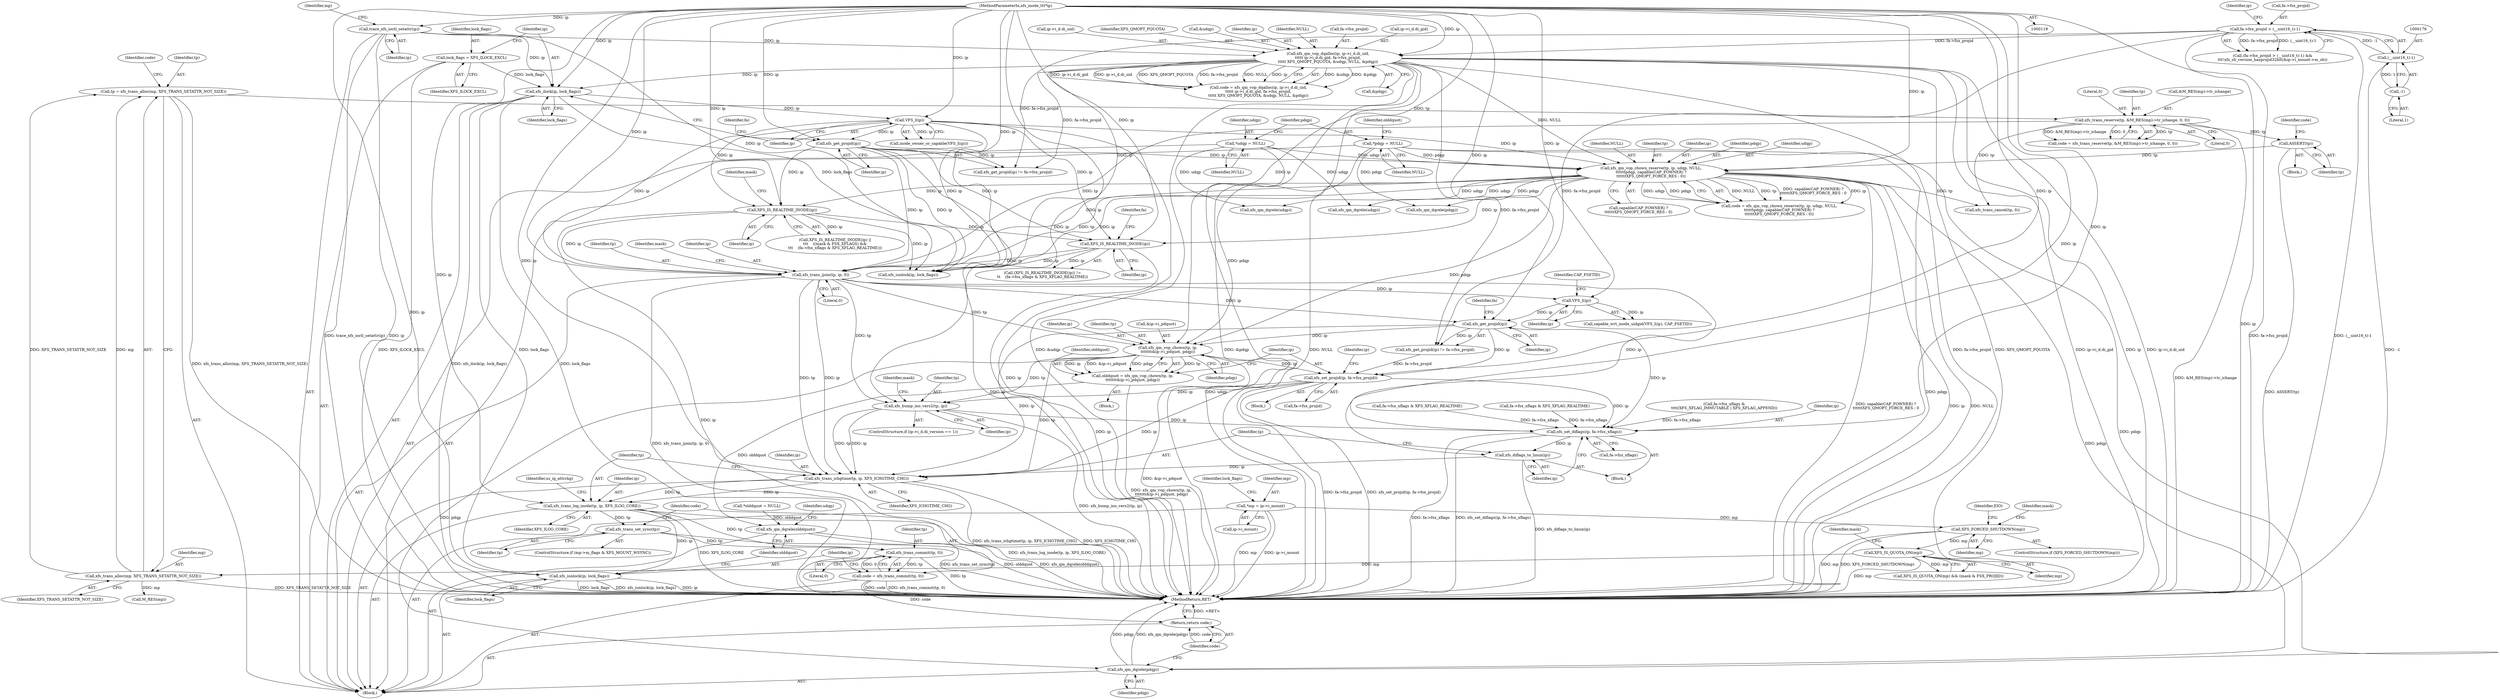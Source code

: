 digraph "0_linux_23adbe12ef7d3d4195e80800ab36b37bee28cd03_4@API" {
"1000583" [label="(Call,xfs_qm_vop_chown(tp, ip,\n\t\t\t\t\t\t\t&ip->i_pdquot, pdqp))"];
"1000531" [label="(Call,xfs_trans_ijoin(tp, ip, 0))"];
"1000232" [label="(Call,xfs_trans_reserve(tp, &M_RES(mp)->tr_ichange, 0, 0))"];
"1000225" [label="(Call,tp = xfs_trans_alloc(mp, XFS_TRANS_SETATTR_NOT_SIZE))"];
"1000227" [label="(Call,xfs_trans_alloc(mp, XFS_TRANS_SETATTR_NOT_SIZE))"];
"1000192" [label="(Call,XFS_IS_QUOTA_ON(mp))"];
"1000160" [label="(Call,XFS_FORCED_SHUTDOWN(mp))"];
"1000125" [label="(Call,*mp = ip->i_mount)"];
"1000295" [label="(Call,xfs_qm_vop_chown_reserve(tp, ip, udqp, NULL,\n\t\t\t\t\t\tpdqp, capable(CAP_FOWNER) ?\n\t\t\t\t\t\tXFS_QMOPT_FORCE_RES : 0))"];
"1000291" [label="(Call,ASSERT(tp))"];
"1000285" [label="(Call,xfs_get_projid(ip))"];
"1000253" [label="(Call,VFS_I(ip))"];
"1000247" [label="(Call,xfs_ilock(ip, lock_flags))"];
"1000200" [label="(Call,xfs_qm_vop_dqalloc(ip, ip->i_d.di_uid,\n\t\t\t\t\t ip->i_d.di_gid, fa->fsx_projid,\n\t\t\t\t\t XFS_QMOPT_PQUOTA, &udqp, NULL, &pdqp))"];
"1000148" [label="(Call,trace_xfs_ioctl_setattr(ip))"];
"1000120" [label="(MethodParameterIn,xfs_inode_t\t\t*ip)"];
"1000171" [label="(Call,fa->fsx_projid > (__uint16_t)-1)"];
"1000175" [label="(Call,(__uint16_t)-1)"];
"1000177" [label="(Call,-1)"];
"1000244" [label="(Call,lock_flags = XFS_ILOCK_EXCL)"];
"1000136" [label="(Call,*udqp = NULL)"];
"1000140" [label="(Call,*pdqp = NULL)"];
"1000449" [label="(Call,XFS_IS_REALTIME_INODE(ip))"];
"1000370" [label="(Call,XFS_IS_REALTIME_INODE(ip))"];
"1000568" [label="(Call,xfs_get_projid(ip))"];
"1000553" [label="(Call,VFS_I(ip))"];
"1000581" [label="(Call,olddquot = xfs_qm_vop_chown(tp, ip,\n\t\t\t\t\t\t\t&ip->i_pdquot, pdqp))"];
"1000664" [label="(Call,xfs_qm_dqrele(olddquot))"];
"1000591" [label="(Call,xfs_set_projid(ip, fa->fsx_projid))"];
"1000604" [label="(Call,xfs_bump_ino_vers2(tp, ip))"];
"1000631" [label="(Call,xfs_set_diflags(ip, fa->fsx_xflags))"];
"1000636" [label="(Call,xfs_diflags_to_linux(ip))"];
"1000638" [label="(Call,xfs_trans_ichgtime(tp, ip, XFS_ICHGTIME_CHG))"];
"1000642" [label="(Call,xfs_trans_log_inode(tp, ip, XFS_ILOG_CORE))"];
"1000654" [label="(Call,xfs_trans_set_sync(tp))"];
"1000658" [label="(Call,xfs_trans_commit(tp, 0))"];
"1000656" [label="(Call,code = xfs_trans_commit(tp, 0))"];
"1000670" [label="(Return,return code;)"];
"1000661" [label="(Call,xfs_iunlock(ip, lock_flags))"];
"1000668" [label="(Call,xfs_qm_dqrele(pdqp))"];
"1000656" [label="(Call,code = xfs_trans_commit(tp, 0))"];
"1000605" [label="(Identifier,tp)"];
"1000240" [label="(Literal,0)"];
"1000192" [label="(Call,XFS_IS_QUOTA_ON(mp))"];
"1000671" [label="(Identifier,code)"];
"1000532" [label="(Identifier,tp)"];
"1000371" [label="(Identifier,ip)"];
"1000648" [label="(ControlStructure,if (mp->m_flags & XFS_MOUNT_WSYNC))"];
"1000219" [label="(Call,&pdqp)"];
"1000291" [label="(Call,ASSERT(tp))"];
"1000285" [label="(Call,xfs_get_projid(ip))"];
"1000125" [label="(Call,*mp = ip->i_mount)"];
"1000369" [label="(Call,XFS_IS_REALTIME_INODE(ip) ||\n\t\t\t    ((mask & FSX_XFLAGS) &&\n\t\t\t    (fa->fsx_xflags & XFS_XFLAG_REALTIME)))"];
"1000670" [label="(Return,return code;)"];
"1000537" [label="(Identifier,mask)"];
"1000585" [label="(Identifier,ip)"];
"1000231" [label="(Identifier,code)"];
"1000300" [label="(Identifier,pdqp)"];
"1000133" [label="(Identifier,lock_flags)"];
"1000202" [label="(Call,ip->i_d.di_uid)"];
"1000140" [label="(Call,*pdqp = NULL)"];
"1000569" [label="(Identifier,ip)"];
"1000227" [label="(Call,xfs_trans_alloc(mp, XFS_TRANS_SETATTR_NOT_SIZE))"];
"1000666" [label="(Call,xfs_qm_dqrele(udqp))"];
"1000172" [label="(Call,fa->fsx_projid)"];
"1000290" [label="(Block,)"];
"1000230" [label="(Call,code = xfs_trans_reserve(tp, &M_RES(mp)->tr_ichange, 0, 0))"];
"1000592" [label="(Identifier,ip)"];
"1000606" [label="(Identifier,ip)"];
"1000232" [label="(Call,xfs_trans_reserve(tp, &M_RES(mp)->tr_ichange, 0, 0))"];
"1000568" [label="(Call,xfs_get_projid(ip))"];
"1000573" [label="(Block,)"];
"1000667" [label="(Identifier,udqp)"];
"1000293" [label="(Call,code = xfs_qm_vop_chown_reserve(tp, ip, udqp, NULL,\n\t\t\t\t\t\tpdqp, capable(CAP_FOWNER) ?\n\t\t\t\t\t\tXFS_QMOPT_FORCE_RES : 0))"];
"1000662" [label="(Identifier,ip)"];
"1000374" [label="(Identifier,mask)"];
"1000642" [label="(Call,xfs_trans_log_inode(tp, ip, XFS_ILOG_CORE))"];
"1000448" [label="(Call,(XFS_IS_REALTIME_INODE(ip)) !=\n\t\t    (fa->fsx_xflags & XFS_XFLAG_REALTIME))"];
"1000687" [label="(MethodReturn,RET)"];
"1000292" [label="(Identifier,tp)"];
"1000582" [label="(Identifier,olddquot)"];
"1000127" [label="(Call,ip->i_mount)"];
"1000664" [label="(Call,xfs_qm_dqrele(olddquot))"];
"1000534" [label="(Literal,0)"];
"1000239" [label="(Literal,0)"];
"1000590" [label="(Identifier,pdqp)"];
"1000658" [label="(Call,xfs_trans_commit(tp, 0))"];
"1000637" [label="(Identifier,ip)"];
"1000286" [label="(Identifier,ip)"];
"1000200" [label="(Call,xfs_qm_vop_dqalloc(ip, ip->i_d.di_uid,\n\t\t\t\t\t ip->i_d.di_gid, fa->fsx_projid,\n\t\t\t\t\t XFS_QMOPT_PQUOTA, &udqp, NULL, &pdqp))"];
"1000644" [label="(Identifier,ip)"];
"1000450" [label="(Identifier,ip)"];
"1000246" [label="(Identifier,XFS_ILOCK_EXCL)"];
"1000249" [label="(Identifier,lock_flags)"];
"1000137" [label="(Identifier,udqp)"];
"1000370" [label="(Call,XFS_IS_REALTIME_INODE(ip))"];
"1000555" [label="(Identifier,CAP_FSETID)"];
"1000609" [label="(Identifier,mask)"];
"1000294" [label="(Identifier,code)"];
"1000215" [label="(Identifier,XFS_QMOPT_PQUOTA)"];
"1000659" [label="(Identifier,tp)"];
"1000164" [label="(Identifier,EIO)"];
"1000171" [label="(Call,fa->fsx_projid > (__uint16_t)-1)"];
"1000580" [label="(Block,)"];
"1000554" [label="(Identifier,ip)"];
"1000660" [label="(Literal,0)"];
"1000661" [label="(Call,xfs_iunlock(ip, lock_flags))"];
"1000533" [label="(Identifier,ip)"];
"1000673" [label="(Call,xfs_qm_dqrele(udqp))"];
"1000645" [label="(Identifier,XFS_ILOG_CORE)"];
"1000288" [label="(Identifier,fa)"];
"1000453" [label="(Identifier,fa)"];
"1000631" [label="(Call,xfs_set_diflags(ip, fa->fsx_xflags))"];
"1000177" [label="(Call,-1)"];
"1000654" [label="(Call,xfs_trans_set_sync(tp))"];
"1000284" [label="(Call,xfs_get_projid(ip) != fa->fsx_projid)"];
"1000216" [label="(Call,&udqp)"];
"1000149" [label="(Identifier,ip)"];
"1000463" [label="(Call,fa->fsx_xflags & XFS_XFLAG_REALTIME)"];
"1000244" [label="(Call,lock_flags = XFS_ILOCK_EXCL)"];
"1000233" [label="(Identifier,tp)"];
"1000168" [label="(Identifier,mask)"];
"1000583" [label="(Call,xfs_qm_vop_chown(tp, ip,\n\t\t\t\t\t\t\t&ip->i_pdquot, pdqp))"];
"1000515" [label="(Call,fa->fsx_xflags &\n\t\t\t\t(XFS_XFLAG_IMMUTABLE | XFS_XFLAG_APPEND))"];
"1000571" [label="(Identifier,fa)"];
"1000248" [label="(Identifier,ip)"];
"1000254" [label="(Identifier,ip)"];
"1000677" [label="(Call,xfs_trans_cancel(tp, 0))"];
"1000170" [label="(Call,(fa->fsx_projid > (__uint16_t)-1) &&\n\t\t\t!xfs_sb_version_hasprojid32bit(&ip->i_mount->m_sb))"];
"1000301" [label="(Call,capable(CAP_FOWNER) ?\n\t\t\t\t\t\tXFS_QMOPT_FORCE_RES : 0)"];
"1000636" [label="(Call,xfs_diflags_to_linux(ip))"];
"1000584" [label="(Identifier,tp)"];
"1000639" [label="(Identifier,tp)"];
"1000604" [label="(Call,xfs_bump_ino_vers2(tp, ip))"];
"1000144" [label="(Call,*olddquot = NULL)"];
"1000449" [label="(Call,XFS_IS_REALTIME_INODE(ip))"];
"1000193" [label="(Identifier,mp)"];
"1000178" [label="(Literal,1)"];
"1000641" [label="(Identifier,XFS_ICHGTIME_CHG)"];
"1000138" [label="(Identifier,NULL)"];
"1000552" [label="(Call,capable_wrt_inode_uidgid(VFS_I(ip), CAP_FSETID))"];
"1000142" [label="(Identifier,NULL)"];
"1000295" [label="(Call,xfs_qm_vop_chown_reserve(tp, ip, udqp, NULL,\n\t\t\t\t\t\tpdqp, capable(CAP_FOWNER) ?\n\t\t\t\t\t\tXFS_QMOPT_FORCE_RES : 0))"];
"1000633" [label="(Call,fa->fsx_xflags)"];
"1000655" [label="(Identifier,tp)"];
"1000298" [label="(Identifier,udqp)"];
"1000226" [label="(Identifier,tp)"];
"1000632" [label="(Identifier,ip)"];
"1000643" [label="(Identifier,tp)"];
"1000581" [label="(Call,olddquot = xfs_qm_vop_chown(tp, ip,\n\t\t\t\t\t\t\t&ip->i_pdquot, pdqp))"];
"1000591" [label="(Call,xfs_set_projid(ip, fa->fsx_projid))"];
"1000299" [label="(Identifier,NULL)"];
"1000596" [label="(ControlStructure,if (ip->i_d.di_version == 1))"];
"1000586" [label="(Call,&ip->i_pdquot)"];
"1000236" [label="(Call,M_RES(mp))"];
"1000120" [label="(MethodParameterIn,xfs_inode_t\t\t*ip)"];
"1000668" [label="(Call,xfs_qm_dqrele(pdqp))"];
"1000161" [label="(Identifier,mp)"];
"1000253" [label="(Call,VFS_I(ip))"];
"1000201" [label="(Identifier,ip)"];
"1000296" [label="(Identifier,tp)"];
"1000145" [label="(Identifier,olddquot)"];
"1000630" [label="(Block,)"];
"1000245" [label="(Identifier,lock_flags)"];
"1000153" [label="(Identifier,mp)"];
"1000531" [label="(Call,xfs_trans_ijoin(tp, ip, 0))"];
"1000123" [label="(Block,)"];
"1000234" [label="(Call,&M_RES(mp)->tr_ichange)"];
"1000638" [label="(Call,xfs_trans_ichgtime(tp, ip, XFS_ICHGTIME_CHG))"];
"1000136" [label="(Call,*udqp = NULL)"];
"1000682" [label="(Call,xfs_iunlock(ip, lock_flags))"];
"1000252" [label="(Call,inode_owner_or_capable(VFS_I(ip)))"];
"1000212" [label="(Call,fa->fsx_projid)"];
"1000148" [label="(Call,trace_xfs_ioctl_setattr(ip))"];
"1000126" [label="(Identifier,mp)"];
"1000159" [label="(ControlStructure,if (XFS_FORCED_SHUTDOWN(mp)))"];
"1000640" [label="(Identifier,ip)"];
"1000184" [label="(Identifier,ip)"];
"1000218" [label="(Identifier,NULL)"];
"1000207" [label="(Call,ip->i_d.di_gid)"];
"1000553" [label="(Call,VFS_I(ip))"];
"1000229" [label="(Identifier,XFS_TRANS_SETATTR_NOT_SIZE)"];
"1000228" [label="(Identifier,mp)"];
"1000675" [label="(Call,xfs_qm_dqrele(pdqp))"];
"1000657" [label="(Identifier,code)"];
"1000669" [label="(Identifier,pdqp)"];
"1000225" [label="(Call,tp = xfs_trans_alloc(mp, XFS_TRANS_SETATTR_NOT_SIZE))"];
"1000663" [label="(Identifier,lock_flags)"];
"1000600" [label="(Identifier,ip)"];
"1000195" [label="(Identifier,mask)"];
"1000141" [label="(Identifier,pdqp)"];
"1000247" [label="(Call,xfs_ilock(ip, lock_flags))"];
"1000593" [label="(Call,fa->fsx_projid)"];
"1000198" [label="(Call,code = xfs_qm_vop_dqalloc(ip, ip->i_d.di_uid,\n\t\t\t\t\t ip->i_d.di_gid, fa->fsx_projid,\n\t\t\t\t\t XFS_QMOPT_PQUOTA, &udqp, NULL, &pdqp))"];
"1000191" [label="(Call,XFS_IS_QUOTA_ON(mp) && (mask & FSX_PROJID))"];
"1000297" [label="(Identifier,ip)"];
"1000665" [label="(Identifier,olddquot)"];
"1000647" [label="(Identifier,xs_ig_attrchg)"];
"1000160" [label="(Call,XFS_FORCED_SHUTDOWN(mp))"];
"1000175" [label="(Call,(__uint16_t)-1)"];
"1000376" [label="(Call,fa->fsx_xflags & XFS_XFLAG_REALTIME)"];
"1000567" [label="(Call,xfs_get_projid(ip) != fa->fsx_projid)"];
"1000583" -> "1000581"  [label="AST: "];
"1000583" -> "1000590"  [label="CFG: "];
"1000584" -> "1000583"  [label="AST: "];
"1000585" -> "1000583"  [label="AST: "];
"1000586" -> "1000583"  [label="AST: "];
"1000590" -> "1000583"  [label="AST: "];
"1000581" -> "1000583"  [label="CFG: "];
"1000583" -> "1000687"  [label="DDG: &ip->i_pdquot"];
"1000583" -> "1000581"  [label="DDG: tp"];
"1000583" -> "1000581"  [label="DDG: ip"];
"1000583" -> "1000581"  [label="DDG: &ip->i_pdquot"];
"1000583" -> "1000581"  [label="DDG: pdqp"];
"1000531" -> "1000583"  [label="DDG: tp"];
"1000568" -> "1000583"  [label="DDG: ip"];
"1000120" -> "1000583"  [label="DDG: ip"];
"1000140" -> "1000583"  [label="DDG: pdqp"];
"1000295" -> "1000583"  [label="DDG: pdqp"];
"1000583" -> "1000591"  [label="DDG: ip"];
"1000583" -> "1000604"  [label="DDG: tp"];
"1000583" -> "1000638"  [label="DDG: tp"];
"1000583" -> "1000668"  [label="DDG: pdqp"];
"1000531" -> "1000123"  [label="AST: "];
"1000531" -> "1000534"  [label="CFG: "];
"1000532" -> "1000531"  [label="AST: "];
"1000533" -> "1000531"  [label="AST: "];
"1000534" -> "1000531"  [label="AST: "];
"1000537" -> "1000531"  [label="CFG: "];
"1000531" -> "1000687"  [label="DDG: xfs_trans_ijoin(tp, ip, 0)"];
"1000232" -> "1000531"  [label="DDG: tp"];
"1000295" -> "1000531"  [label="DDG: tp"];
"1000295" -> "1000531"  [label="DDG: ip"];
"1000285" -> "1000531"  [label="DDG: ip"];
"1000253" -> "1000531"  [label="DDG: ip"];
"1000449" -> "1000531"  [label="DDG: ip"];
"1000370" -> "1000531"  [label="DDG: ip"];
"1000120" -> "1000531"  [label="DDG: ip"];
"1000531" -> "1000553"  [label="DDG: ip"];
"1000531" -> "1000568"  [label="DDG: ip"];
"1000531" -> "1000604"  [label="DDG: tp"];
"1000531" -> "1000631"  [label="DDG: ip"];
"1000531" -> "1000638"  [label="DDG: tp"];
"1000531" -> "1000638"  [label="DDG: ip"];
"1000232" -> "1000230"  [label="AST: "];
"1000232" -> "1000240"  [label="CFG: "];
"1000233" -> "1000232"  [label="AST: "];
"1000234" -> "1000232"  [label="AST: "];
"1000239" -> "1000232"  [label="AST: "];
"1000240" -> "1000232"  [label="AST: "];
"1000230" -> "1000232"  [label="CFG: "];
"1000232" -> "1000687"  [label="DDG: &M_RES(mp)->tr_ichange"];
"1000232" -> "1000230"  [label="DDG: tp"];
"1000232" -> "1000230"  [label="DDG: &M_RES(mp)->tr_ichange"];
"1000232" -> "1000230"  [label="DDG: 0"];
"1000225" -> "1000232"  [label="DDG: tp"];
"1000232" -> "1000291"  [label="DDG: tp"];
"1000232" -> "1000677"  [label="DDG: tp"];
"1000225" -> "1000123"  [label="AST: "];
"1000225" -> "1000227"  [label="CFG: "];
"1000226" -> "1000225"  [label="AST: "];
"1000227" -> "1000225"  [label="AST: "];
"1000231" -> "1000225"  [label="CFG: "];
"1000225" -> "1000687"  [label="DDG: xfs_trans_alloc(mp, XFS_TRANS_SETATTR_NOT_SIZE)"];
"1000227" -> "1000225"  [label="DDG: mp"];
"1000227" -> "1000225"  [label="DDG: XFS_TRANS_SETATTR_NOT_SIZE"];
"1000227" -> "1000229"  [label="CFG: "];
"1000228" -> "1000227"  [label="AST: "];
"1000229" -> "1000227"  [label="AST: "];
"1000227" -> "1000687"  [label="DDG: XFS_TRANS_SETATTR_NOT_SIZE"];
"1000192" -> "1000227"  [label="DDG: mp"];
"1000227" -> "1000236"  [label="DDG: mp"];
"1000192" -> "1000191"  [label="AST: "];
"1000192" -> "1000193"  [label="CFG: "];
"1000193" -> "1000192"  [label="AST: "];
"1000195" -> "1000192"  [label="CFG: "];
"1000191" -> "1000192"  [label="CFG: "];
"1000192" -> "1000687"  [label="DDG: mp"];
"1000192" -> "1000191"  [label="DDG: mp"];
"1000160" -> "1000192"  [label="DDG: mp"];
"1000160" -> "1000159"  [label="AST: "];
"1000160" -> "1000161"  [label="CFG: "];
"1000161" -> "1000160"  [label="AST: "];
"1000164" -> "1000160"  [label="CFG: "];
"1000168" -> "1000160"  [label="CFG: "];
"1000160" -> "1000687"  [label="DDG: XFS_FORCED_SHUTDOWN(mp)"];
"1000160" -> "1000687"  [label="DDG: mp"];
"1000125" -> "1000160"  [label="DDG: mp"];
"1000125" -> "1000123"  [label="AST: "];
"1000125" -> "1000127"  [label="CFG: "];
"1000126" -> "1000125"  [label="AST: "];
"1000127" -> "1000125"  [label="AST: "];
"1000133" -> "1000125"  [label="CFG: "];
"1000125" -> "1000687"  [label="DDG: mp"];
"1000125" -> "1000687"  [label="DDG: ip->i_mount"];
"1000295" -> "1000293"  [label="AST: "];
"1000295" -> "1000301"  [label="CFG: "];
"1000296" -> "1000295"  [label="AST: "];
"1000297" -> "1000295"  [label="AST: "];
"1000298" -> "1000295"  [label="AST: "];
"1000299" -> "1000295"  [label="AST: "];
"1000300" -> "1000295"  [label="AST: "];
"1000301" -> "1000295"  [label="AST: "];
"1000293" -> "1000295"  [label="CFG: "];
"1000295" -> "1000687"  [label="DDG: NULL"];
"1000295" -> "1000687"  [label="DDG: capable(CAP_FOWNER) ?\n\t\t\t\t\t\tXFS_QMOPT_FORCE_RES : 0"];
"1000295" -> "1000687"  [label="DDG: ip"];
"1000295" -> "1000293"  [label="DDG: NULL"];
"1000295" -> "1000293"  [label="DDG: tp"];
"1000295" -> "1000293"  [label="DDG: capable(CAP_FOWNER) ?\n\t\t\t\t\t\tXFS_QMOPT_FORCE_RES : 0"];
"1000295" -> "1000293"  [label="DDG: ip"];
"1000295" -> "1000293"  [label="DDG: udqp"];
"1000295" -> "1000293"  [label="DDG: pdqp"];
"1000291" -> "1000295"  [label="DDG: tp"];
"1000285" -> "1000295"  [label="DDG: ip"];
"1000253" -> "1000295"  [label="DDG: ip"];
"1000120" -> "1000295"  [label="DDG: ip"];
"1000136" -> "1000295"  [label="DDG: udqp"];
"1000200" -> "1000295"  [label="DDG: NULL"];
"1000140" -> "1000295"  [label="DDG: pdqp"];
"1000295" -> "1000370"  [label="DDG: ip"];
"1000295" -> "1000449"  [label="DDG: ip"];
"1000295" -> "1000666"  [label="DDG: udqp"];
"1000295" -> "1000668"  [label="DDG: pdqp"];
"1000295" -> "1000673"  [label="DDG: udqp"];
"1000295" -> "1000675"  [label="DDG: pdqp"];
"1000295" -> "1000677"  [label="DDG: tp"];
"1000295" -> "1000682"  [label="DDG: ip"];
"1000291" -> "1000290"  [label="AST: "];
"1000291" -> "1000292"  [label="CFG: "];
"1000292" -> "1000291"  [label="AST: "];
"1000294" -> "1000291"  [label="CFG: "];
"1000291" -> "1000687"  [label="DDG: ASSERT(tp)"];
"1000285" -> "1000284"  [label="AST: "];
"1000285" -> "1000286"  [label="CFG: "];
"1000286" -> "1000285"  [label="AST: "];
"1000288" -> "1000285"  [label="CFG: "];
"1000285" -> "1000687"  [label="DDG: ip"];
"1000285" -> "1000284"  [label="DDG: ip"];
"1000253" -> "1000285"  [label="DDG: ip"];
"1000120" -> "1000285"  [label="DDG: ip"];
"1000285" -> "1000370"  [label="DDG: ip"];
"1000285" -> "1000449"  [label="DDG: ip"];
"1000285" -> "1000682"  [label="DDG: ip"];
"1000253" -> "1000252"  [label="AST: "];
"1000253" -> "1000254"  [label="CFG: "];
"1000254" -> "1000253"  [label="AST: "];
"1000252" -> "1000253"  [label="CFG: "];
"1000253" -> "1000687"  [label="DDG: ip"];
"1000253" -> "1000252"  [label="DDG: ip"];
"1000247" -> "1000253"  [label="DDG: ip"];
"1000120" -> "1000253"  [label="DDG: ip"];
"1000253" -> "1000370"  [label="DDG: ip"];
"1000253" -> "1000449"  [label="DDG: ip"];
"1000253" -> "1000682"  [label="DDG: ip"];
"1000247" -> "1000123"  [label="AST: "];
"1000247" -> "1000249"  [label="CFG: "];
"1000248" -> "1000247"  [label="AST: "];
"1000249" -> "1000247"  [label="AST: "];
"1000254" -> "1000247"  [label="CFG: "];
"1000247" -> "1000687"  [label="DDG: xfs_ilock(ip, lock_flags)"];
"1000247" -> "1000687"  [label="DDG: lock_flags"];
"1000200" -> "1000247"  [label="DDG: ip"];
"1000148" -> "1000247"  [label="DDG: ip"];
"1000120" -> "1000247"  [label="DDG: ip"];
"1000244" -> "1000247"  [label="DDG: lock_flags"];
"1000247" -> "1000661"  [label="DDG: lock_flags"];
"1000247" -> "1000682"  [label="DDG: lock_flags"];
"1000200" -> "1000198"  [label="AST: "];
"1000200" -> "1000219"  [label="CFG: "];
"1000201" -> "1000200"  [label="AST: "];
"1000202" -> "1000200"  [label="AST: "];
"1000207" -> "1000200"  [label="AST: "];
"1000212" -> "1000200"  [label="AST: "];
"1000215" -> "1000200"  [label="AST: "];
"1000216" -> "1000200"  [label="AST: "];
"1000218" -> "1000200"  [label="AST: "];
"1000219" -> "1000200"  [label="AST: "];
"1000198" -> "1000200"  [label="CFG: "];
"1000200" -> "1000687"  [label="DDG: ip"];
"1000200" -> "1000687"  [label="DDG: &udqp"];
"1000200" -> "1000687"  [label="DDG: &pdqp"];
"1000200" -> "1000687"  [label="DDG: NULL"];
"1000200" -> "1000687"  [label="DDG: ip->i_d.di_gid"];
"1000200" -> "1000687"  [label="DDG: fa->fsx_projid"];
"1000200" -> "1000687"  [label="DDG: XFS_QMOPT_PQUOTA"];
"1000200" -> "1000687"  [label="DDG: ip->i_d.di_uid"];
"1000200" -> "1000198"  [label="DDG: &udqp"];
"1000200" -> "1000198"  [label="DDG: &pdqp"];
"1000200" -> "1000198"  [label="DDG: ip->i_d.di_gid"];
"1000200" -> "1000198"  [label="DDG: ip->i_d.di_uid"];
"1000200" -> "1000198"  [label="DDG: XFS_QMOPT_PQUOTA"];
"1000200" -> "1000198"  [label="DDG: fa->fsx_projid"];
"1000200" -> "1000198"  [label="DDG: NULL"];
"1000200" -> "1000198"  [label="DDG: ip"];
"1000148" -> "1000200"  [label="DDG: ip"];
"1000120" -> "1000200"  [label="DDG: ip"];
"1000171" -> "1000200"  [label="DDG: fa->fsx_projid"];
"1000200" -> "1000284"  [label="DDG: fa->fsx_projid"];
"1000200" -> "1000567"  [label="DDG: fa->fsx_projid"];
"1000200" -> "1000682"  [label="DDG: ip"];
"1000148" -> "1000123"  [label="AST: "];
"1000148" -> "1000149"  [label="CFG: "];
"1000149" -> "1000148"  [label="AST: "];
"1000153" -> "1000148"  [label="CFG: "];
"1000148" -> "1000687"  [label="DDG: ip"];
"1000148" -> "1000687"  [label="DDG: trace_xfs_ioctl_setattr(ip)"];
"1000120" -> "1000148"  [label="DDG: ip"];
"1000148" -> "1000682"  [label="DDG: ip"];
"1000120" -> "1000119"  [label="AST: "];
"1000120" -> "1000687"  [label="DDG: ip"];
"1000120" -> "1000370"  [label="DDG: ip"];
"1000120" -> "1000449"  [label="DDG: ip"];
"1000120" -> "1000553"  [label="DDG: ip"];
"1000120" -> "1000568"  [label="DDG: ip"];
"1000120" -> "1000591"  [label="DDG: ip"];
"1000120" -> "1000604"  [label="DDG: ip"];
"1000120" -> "1000631"  [label="DDG: ip"];
"1000120" -> "1000636"  [label="DDG: ip"];
"1000120" -> "1000638"  [label="DDG: ip"];
"1000120" -> "1000642"  [label="DDG: ip"];
"1000120" -> "1000661"  [label="DDG: ip"];
"1000120" -> "1000682"  [label="DDG: ip"];
"1000171" -> "1000170"  [label="AST: "];
"1000171" -> "1000175"  [label="CFG: "];
"1000172" -> "1000171"  [label="AST: "];
"1000175" -> "1000171"  [label="AST: "];
"1000184" -> "1000171"  [label="CFG: "];
"1000170" -> "1000171"  [label="CFG: "];
"1000171" -> "1000687"  [label="DDG: fa->fsx_projid"];
"1000171" -> "1000687"  [label="DDG: (__uint16_t)-1"];
"1000171" -> "1000170"  [label="DDG: fa->fsx_projid"];
"1000171" -> "1000170"  [label="DDG: (__uint16_t)-1"];
"1000175" -> "1000171"  [label="DDG: -1"];
"1000171" -> "1000284"  [label="DDG: fa->fsx_projid"];
"1000171" -> "1000567"  [label="DDG: fa->fsx_projid"];
"1000175" -> "1000177"  [label="CFG: "];
"1000176" -> "1000175"  [label="AST: "];
"1000177" -> "1000175"  [label="AST: "];
"1000175" -> "1000687"  [label="DDG: -1"];
"1000177" -> "1000175"  [label="DDG: 1"];
"1000177" -> "1000178"  [label="CFG: "];
"1000178" -> "1000177"  [label="AST: "];
"1000244" -> "1000123"  [label="AST: "];
"1000244" -> "1000246"  [label="CFG: "];
"1000245" -> "1000244"  [label="AST: "];
"1000246" -> "1000244"  [label="AST: "];
"1000248" -> "1000244"  [label="CFG: "];
"1000244" -> "1000687"  [label="DDG: XFS_ILOCK_EXCL"];
"1000136" -> "1000123"  [label="AST: "];
"1000136" -> "1000138"  [label="CFG: "];
"1000137" -> "1000136"  [label="AST: "];
"1000138" -> "1000136"  [label="AST: "];
"1000141" -> "1000136"  [label="CFG: "];
"1000136" -> "1000687"  [label="DDG: udqp"];
"1000136" -> "1000666"  [label="DDG: udqp"];
"1000136" -> "1000673"  [label="DDG: udqp"];
"1000140" -> "1000123"  [label="AST: "];
"1000140" -> "1000142"  [label="CFG: "];
"1000141" -> "1000140"  [label="AST: "];
"1000142" -> "1000140"  [label="AST: "];
"1000145" -> "1000140"  [label="CFG: "];
"1000140" -> "1000687"  [label="DDG: pdqp"];
"1000140" -> "1000668"  [label="DDG: pdqp"];
"1000140" -> "1000675"  [label="DDG: pdqp"];
"1000449" -> "1000448"  [label="AST: "];
"1000449" -> "1000450"  [label="CFG: "];
"1000450" -> "1000449"  [label="AST: "];
"1000453" -> "1000449"  [label="CFG: "];
"1000449" -> "1000687"  [label="DDG: ip"];
"1000449" -> "1000448"  [label="DDG: ip"];
"1000370" -> "1000449"  [label="DDG: ip"];
"1000449" -> "1000682"  [label="DDG: ip"];
"1000370" -> "1000369"  [label="AST: "];
"1000370" -> "1000371"  [label="CFG: "];
"1000371" -> "1000370"  [label="AST: "];
"1000374" -> "1000370"  [label="CFG: "];
"1000369" -> "1000370"  [label="CFG: "];
"1000370" -> "1000687"  [label="DDG: ip"];
"1000370" -> "1000369"  [label="DDG: ip"];
"1000370" -> "1000682"  [label="DDG: ip"];
"1000568" -> "1000567"  [label="AST: "];
"1000568" -> "1000569"  [label="CFG: "];
"1000569" -> "1000568"  [label="AST: "];
"1000571" -> "1000568"  [label="CFG: "];
"1000568" -> "1000567"  [label="DDG: ip"];
"1000553" -> "1000568"  [label="DDG: ip"];
"1000568" -> "1000591"  [label="DDG: ip"];
"1000568" -> "1000631"  [label="DDG: ip"];
"1000568" -> "1000638"  [label="DDG: ip"];
"1000553" -> "1000552"  [label="AST: "];
"1000553" -> "1000554"  [label="CFG: "];
"1000554" -> "1000553"  [label="AST: "];
"1000555" -> "1000553"  [label="CFG: "];
"1000553" -> "1000552"  [label="DDG: ip"];
"1000581" -> "1000580"  [label="AST: "];
"1000582" -> "1000581"  [label="AST: "];
"1000592" -> "1000581"  [label="CFG: "];
"1000581" -> "1000687"  [label="DDG: xfs_qm_vop_chown(tp, ip,\n\t\t\t\t\t\t\t&ip->i_pdquot, pdqp)"];
"1000581" -> "1000664"  [label="DDG: olddquot"];
"1000664" -> "1000123"  [label="AST: "];
"1000664" -> "1000665"  [label="CFG: "];
"1000665" -> "1000664"  [label="AST: "];
"1000667" -> "1000664"  [label="CFG: "];
"1000664" -> "1000687"  [label="DDG: xfs_qm_dqrele(olddquot)"];
"1000664" -> "1000687"  [label="DDG: olddquot"];
"1000144" -> "1000664"  [label="DDG: olddquot"];
"1000591" -> "1000573"  [label="AST: "];
"1000591" -> "1000593"  [label="CFG: "];
"1000592" -> "1000591"  [label="AST: "];
"1000593" -> "1000591"  [label="AST: "];
"1000600" -> "1000591"  [label="CFG: "];
"1000591" -> "1000687"  [label="DDG: xfs_set_projid(ip, fa->fsx_projid)"];
"1000591" -> "1000687"  [label="DDG: fa->fsx_projid"];
"1000567" -> "1000591"  [label="DDG: fa->fsx_projid"];
"1000591" -> "1000604"  [label="DDG: ip"];
"1000591" -> "1000631"  [label="DDG: ip"];
"1000591" -> "1000638"  [label="DDG: ip"];
"1000604" -> "1000596"  [label="AST: "];
"1000604" -> "1000606"  [label="CFG: "];
"1000605" -> "1000604"  [label="AST: "];
"1000606" -> "1000604"  [label="AST: "];
"1000609" -> "1000604"  [label="CFG: "];
"1000604" -> "1000687"  [label="DDG: xfs_bump_ino_vers2(tp, ip)"];
"1000604" -> "1000631"  [label="DDG: ip"];
"1000604" -> "1000638"  [label="DDG: tp"];
"1000604" -> "1000638"  [label="DDG: ip"];
"1000631" -> "1000630"  [label="AST: "];
"1000631" -> "1000633"  [label="CFG: "];
"1000632" -> "1000631"  [label="AST: "];
"1000633" -> "1000631"  [label="AST: "];
"1000637" -> "1000631"  [label="CFG: "];
"1000631" -> "1000687"  [label="DDG: fa->fsx_xflags"];
"1000631" -> "1000687"  [label="DDG: xfs_set_diflags(ip, fa->fsx_xflags)"];
"1000376" -> "1000631"  [label="DDG: fa->fsx_xflags"];
"1000515" -> "1000631"  [label="DDG: fa->fsx_xflags"];
"1000463" -> "1000631"  [label="DDG: fa->fsx_xflags"];
"1000631" -> "1000636"  [label="DDG: ip"];
"1000636" -> "1000630"  [label="AST: "];
"1000636" -> "1000637"  [label="CFG: "];
"1000637" -> "1000636"  [label="AST: "];
"1000639" -> "1000636"  [label="CFG: "];
"1000636" -> "1000687"  [label="DDG: xfs_diflags_to_linux(ip)"];
"1000636" -> "1000638"  [label="DDG: ip"];
"1000638" -> "1000123"  [label="AST: "];
"1000638" -> "1000641"  [label="CFG: "];
"1000639" -> "1000638"  [label="AST: "];
"1000640" -> "1000638"  [label="AST: "];
"1000641" -> "1000638"  [label="AST: "];
"1000643" -> "1000638"  [label="CFG: "];
"1000638" -> "1000687"  [label="DDG: xfs_trans_ichgtime(tp, ip, XFS_ICHGTIME_CHG)"];
"1000638" -> "1000687"  [label="DDG: XFS_ICHGTIME_CHG"];
"1000638" -> "1000642"  [label="DDG: tp"];
"1000638" -> "1000642"  [label="DDG: ip"];
"1000642" -> "1000123"  [label="AST: "];
"1000642" -> "1000645"  [label="CFG: "];
"1000643" -> "1000642"  [label="AST: "];
"1000644" -> "1000642"  [label="AST: "];
"1000645" -> "1000642"  [label="AST: "];
"1000647" -> "1000642"  [label="CFG: "];
"1000642" -> "1000687"  [label="DDG: XFS_ILOG_CORE"];
"1000642" -> "1000687"  [label="DDG: xfs_trans_log_inode(tp, ip, XFS_ILOG_CORE)"];
"1000642" -> "1000654"  [label="DDG: tp"];
"1000642" -> "1000658"  [label="DDG: tp"];
"1000642" -> "1000661"  [label="DDG: ip"];
"1000654" -> "1000648"  [label="AST: "];
"1000654" -> "1000655"  [label="CFG: "];
"1000655" -> "1000654"  [label="AST: "];
"1000657" -> "1000654"  [label="CFG: "];
"1000654" -> "1000687"  [label="DDG: xfs_trans_set_sync(tp)"];
"1000654" -> "1000658"  [label="DDG: tp"];
"1000658" -> "1000656"  [label="AST: "];
"1000658" -> "1000660"  [label="CFG: "];
"1000659" -> "1000658"  [label="AST: "];
"1000660" -> "1000658"  [label="AST: "];
"1000656" -> "1000658"  [label="CFG: "];
"1000658" -> "1000687"  [label="DDG: tp"];
"1000658" -> "1000656"  [label="DDG: tp"];
"1000658" -> "1000656"  [label="DDG: 0"];
"1000656" -> "1000123"  [label="AST: "];
"1000657" -> "1000656"  [label="AST: "];
"1000662" -> "1000656"  [label="CFG: "];
"1000656" -> "1000687"  [label="DDG: xfs_trans_commit(tp, 0)"];
"1000656" -> "1000687"  [label="DDG: code"];
"1000656" -> "1000670"  [label="DDG: code"];
"1000670" -> "1000123"  [label="AST: "];
"1000670" -> "1000671"  [label="CFG: "];
"1000671" -> "1000670"  [label="AST: "];
"1000687" -> "1000670"  [label="CFG: "];
"1000670" -> "1000687"  [label="DDG: <RET>"];
"1000671" -> "1000670"  [label="DDG: code"];
"1000661" -> "1000123"  [label="AST: "];
"1000661" -> "1000663"  [label="CFG: "];
"1000662" -> "1000661"  [label="AST: "];
"1000663" -> "1000661"  [label="AST: "];
"1000665" -> "1000661"  [label="CFG: "];
"1000661" -> "1000687"  [label="DDG: lock_flags"];
"1000661" -> "1000687"  [label="DDG: xfs_iunlock(ip, lock_flags)"];
"1000661" -> "1000687"  [label="DDG: ip"];
"1000668" -> "1000123"  [label="AST: "];
"1000668" -> "1000669"  [label="CFG: "];
"1000669" -> "1000668"  [label="AST: "];
"1000671" -> "1000668"  [label="CFG: "];
"1000668" -> "1000687"  [label="DDG: xfs_qm_dqrele(pdqp)"];
"1000668" -> "1000687"  [label="DDG: pdqp"];
}
